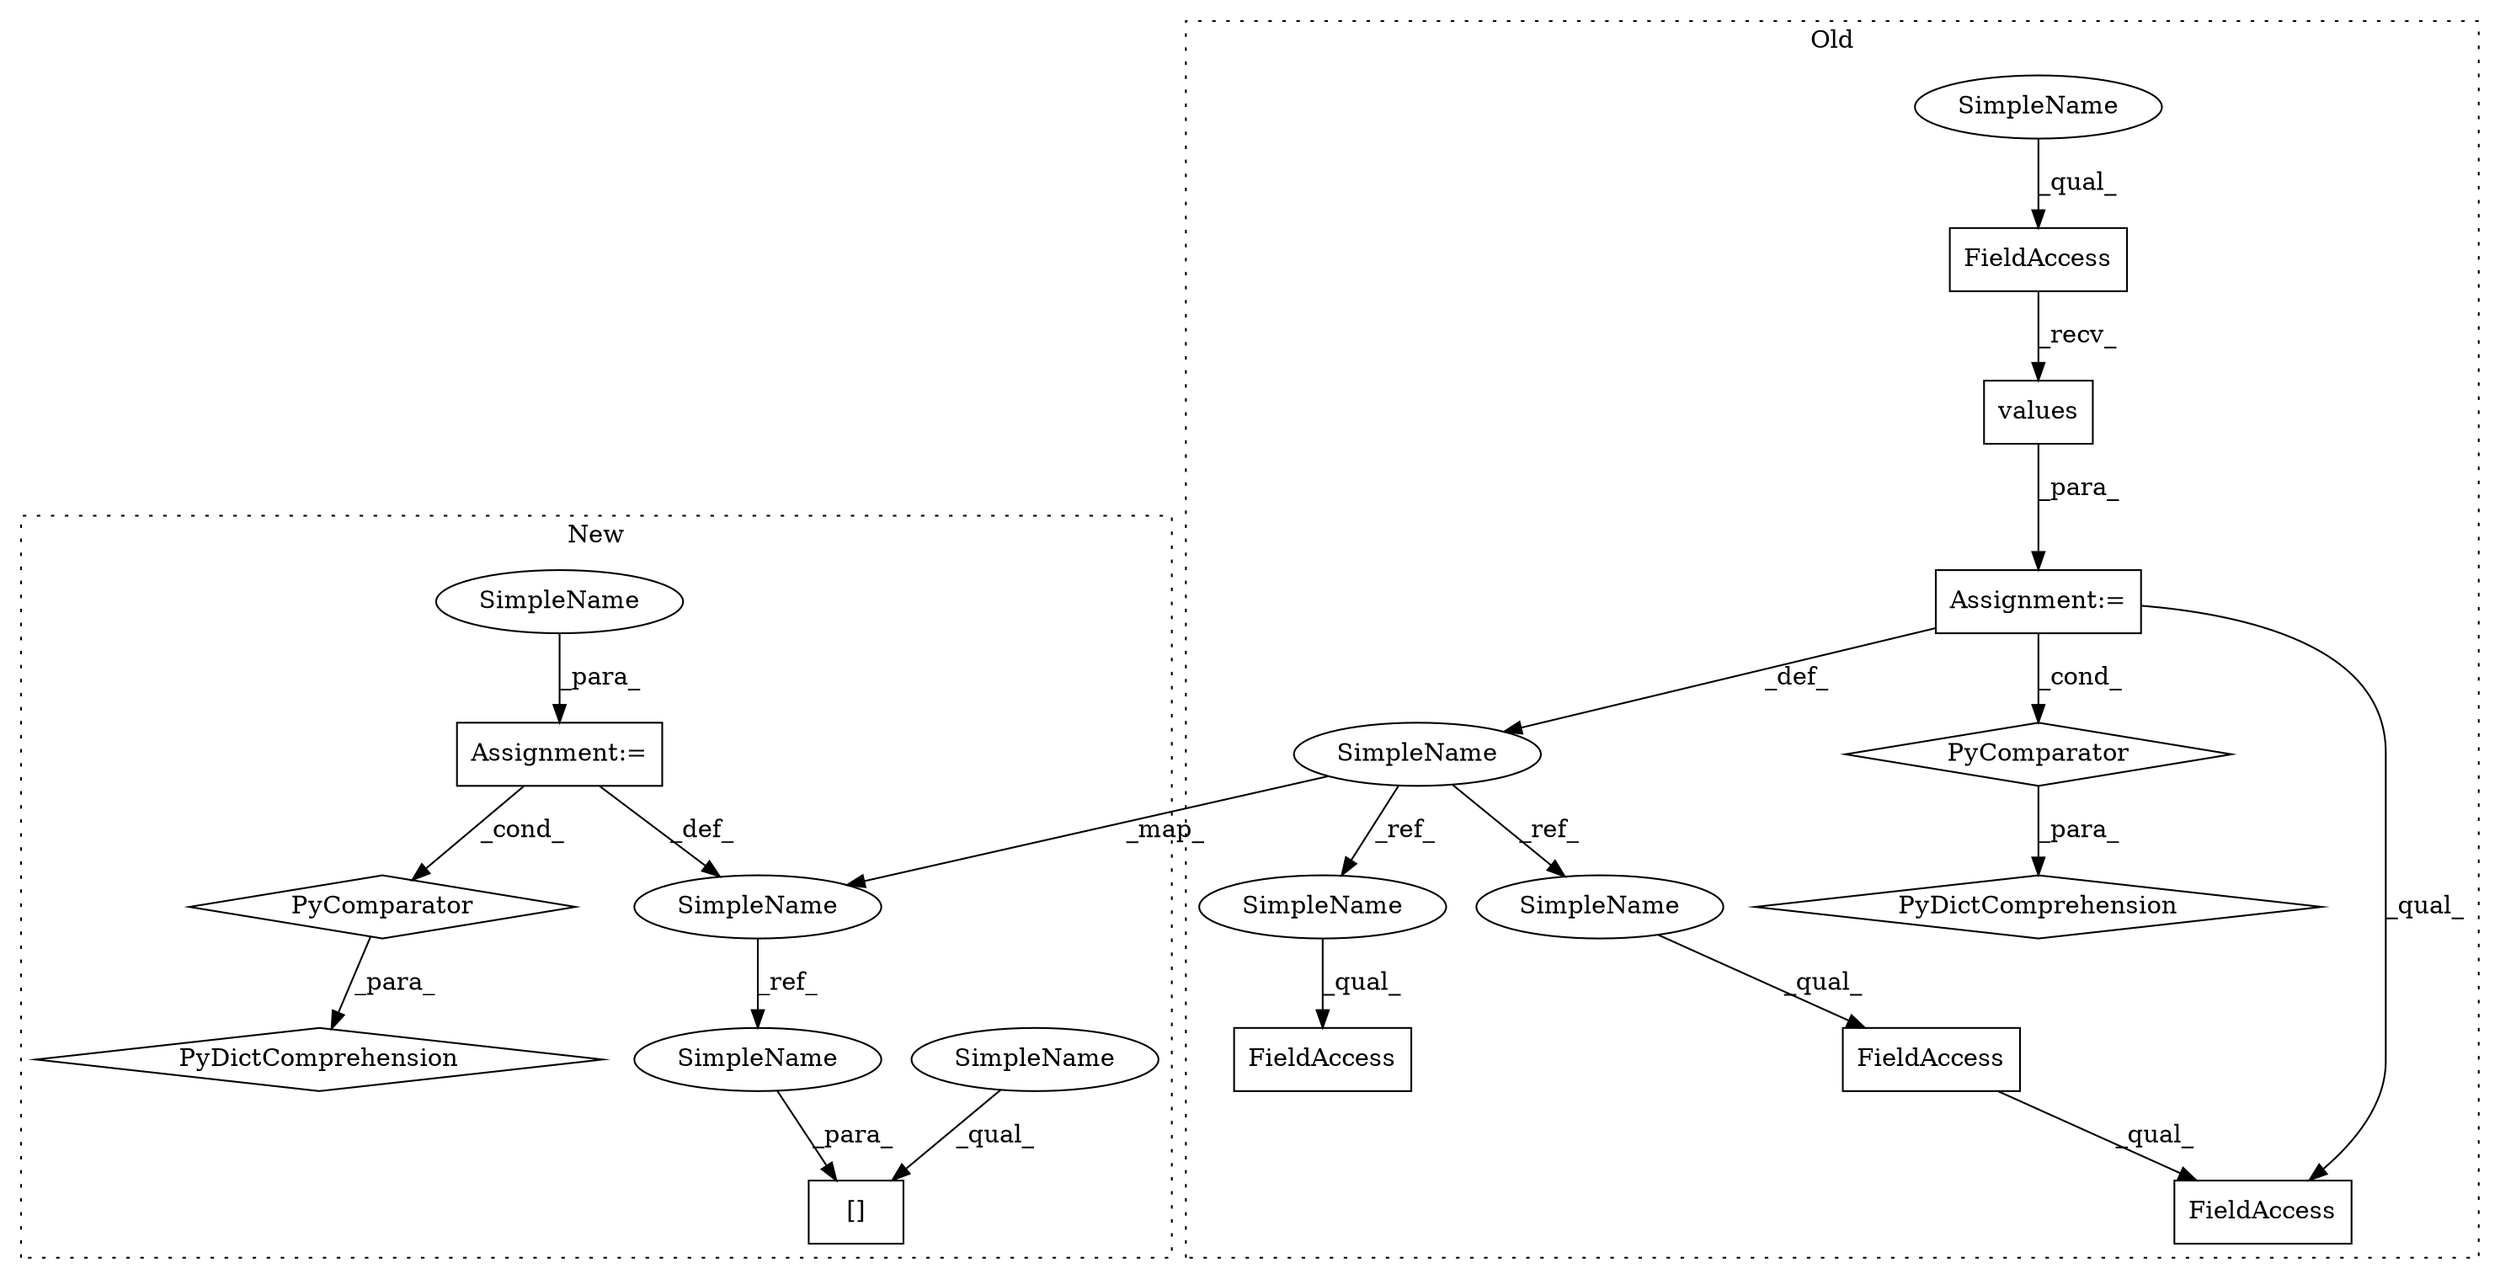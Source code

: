 digraph G {
subgraph cluster0 {
1 [label="PyDictComprehension" a="110" s="1454" l="137" shape="diamond"];
3 [label="PyComparator" a="113" s="1547" l="36" shape="diamond"];
5 [label="Assignment:=" a="7" s="1547" l="36" shape="box"];
7 [label="FieldAccess" a="22" s="1454" l="17" shape="box"];
8 [label="FieldAccess" a="22" s="1481" l="8" shape="box"];
9 [label="values" a="32" s="1566" l="8" shape="box"];
10 [label="FieldAccess" a="22" s="1555" l="10" shape="box"];
11 [label="FieldAccess" a="22" s="1454" l="22" shape="box"];
13 [label="SimpleName" a="42" s="1550" l="2" shape="ellipse"];
15 [label="SimpleName" a="42" s="1555" l="3" shape="ellipse"];
19 [label="SimpleName" a="42" s="1481" l="2" shape="ellipse"];
20 [label="SimpleName" a="42" s="1454" l="2" shape="ellipse"];
label = "Old";
style="dotted";
}
subgraph cluster1 {
2 [label="PyDictComprehension" a="110" s="1442" l="115" shape="diamond"];
4 [label="PyComparator" a="113" s="1524" l="25" shape="diamond"];
6 [label="Assignment:=" a="7" s="1524" l="25" shape="box"];
12 [label="[]" a="2" s="1454,1465" l="4,1" shape="box"];
14 [label="SimpleName" a="42" s="1527" l="7" shape="ellipse"];
16 [label="SimpleName" a="42" s="1458" l="7" shape="ellipse"];
17 [label="SimpleName" a="42" s="1454" l="3" shape="ellipse"];
18 [label="SimpleName" a="42" s="1537" l="3" shape="ellipse"];
label = "New";
style="dotted";
}
3 -> 1 [label="_para_"];
4 -> 2 [label="_para_"];
5 -> 11 [label="_qual_"];
5 -> 3 [label="_cond_"];
5 -> 13 [label="_def_"];
6 -> 4 [label="_cond_"];
6 -> 14 [label="_def_"];
7 -> 11 [label="_qual_"];
9 -> 5 [label="_para_"];
10 -> 9 [label="_recv_"];
13 -> 19 [label="_ref_"];
13 -> 20 [label="_ref_"];
13 -> 14 [label="_map_"];
14 -> 16 [label="_ref_"];
15 -> 10 [label="_qual_"];
16 -> 12 [label="_para_"];
17 -> 12 [label="_qual_"];
18 -> 6 [label="_para_"];
19 -> 8 [label="_qual_"];
20 -> 7 [label="_qual_"];
}